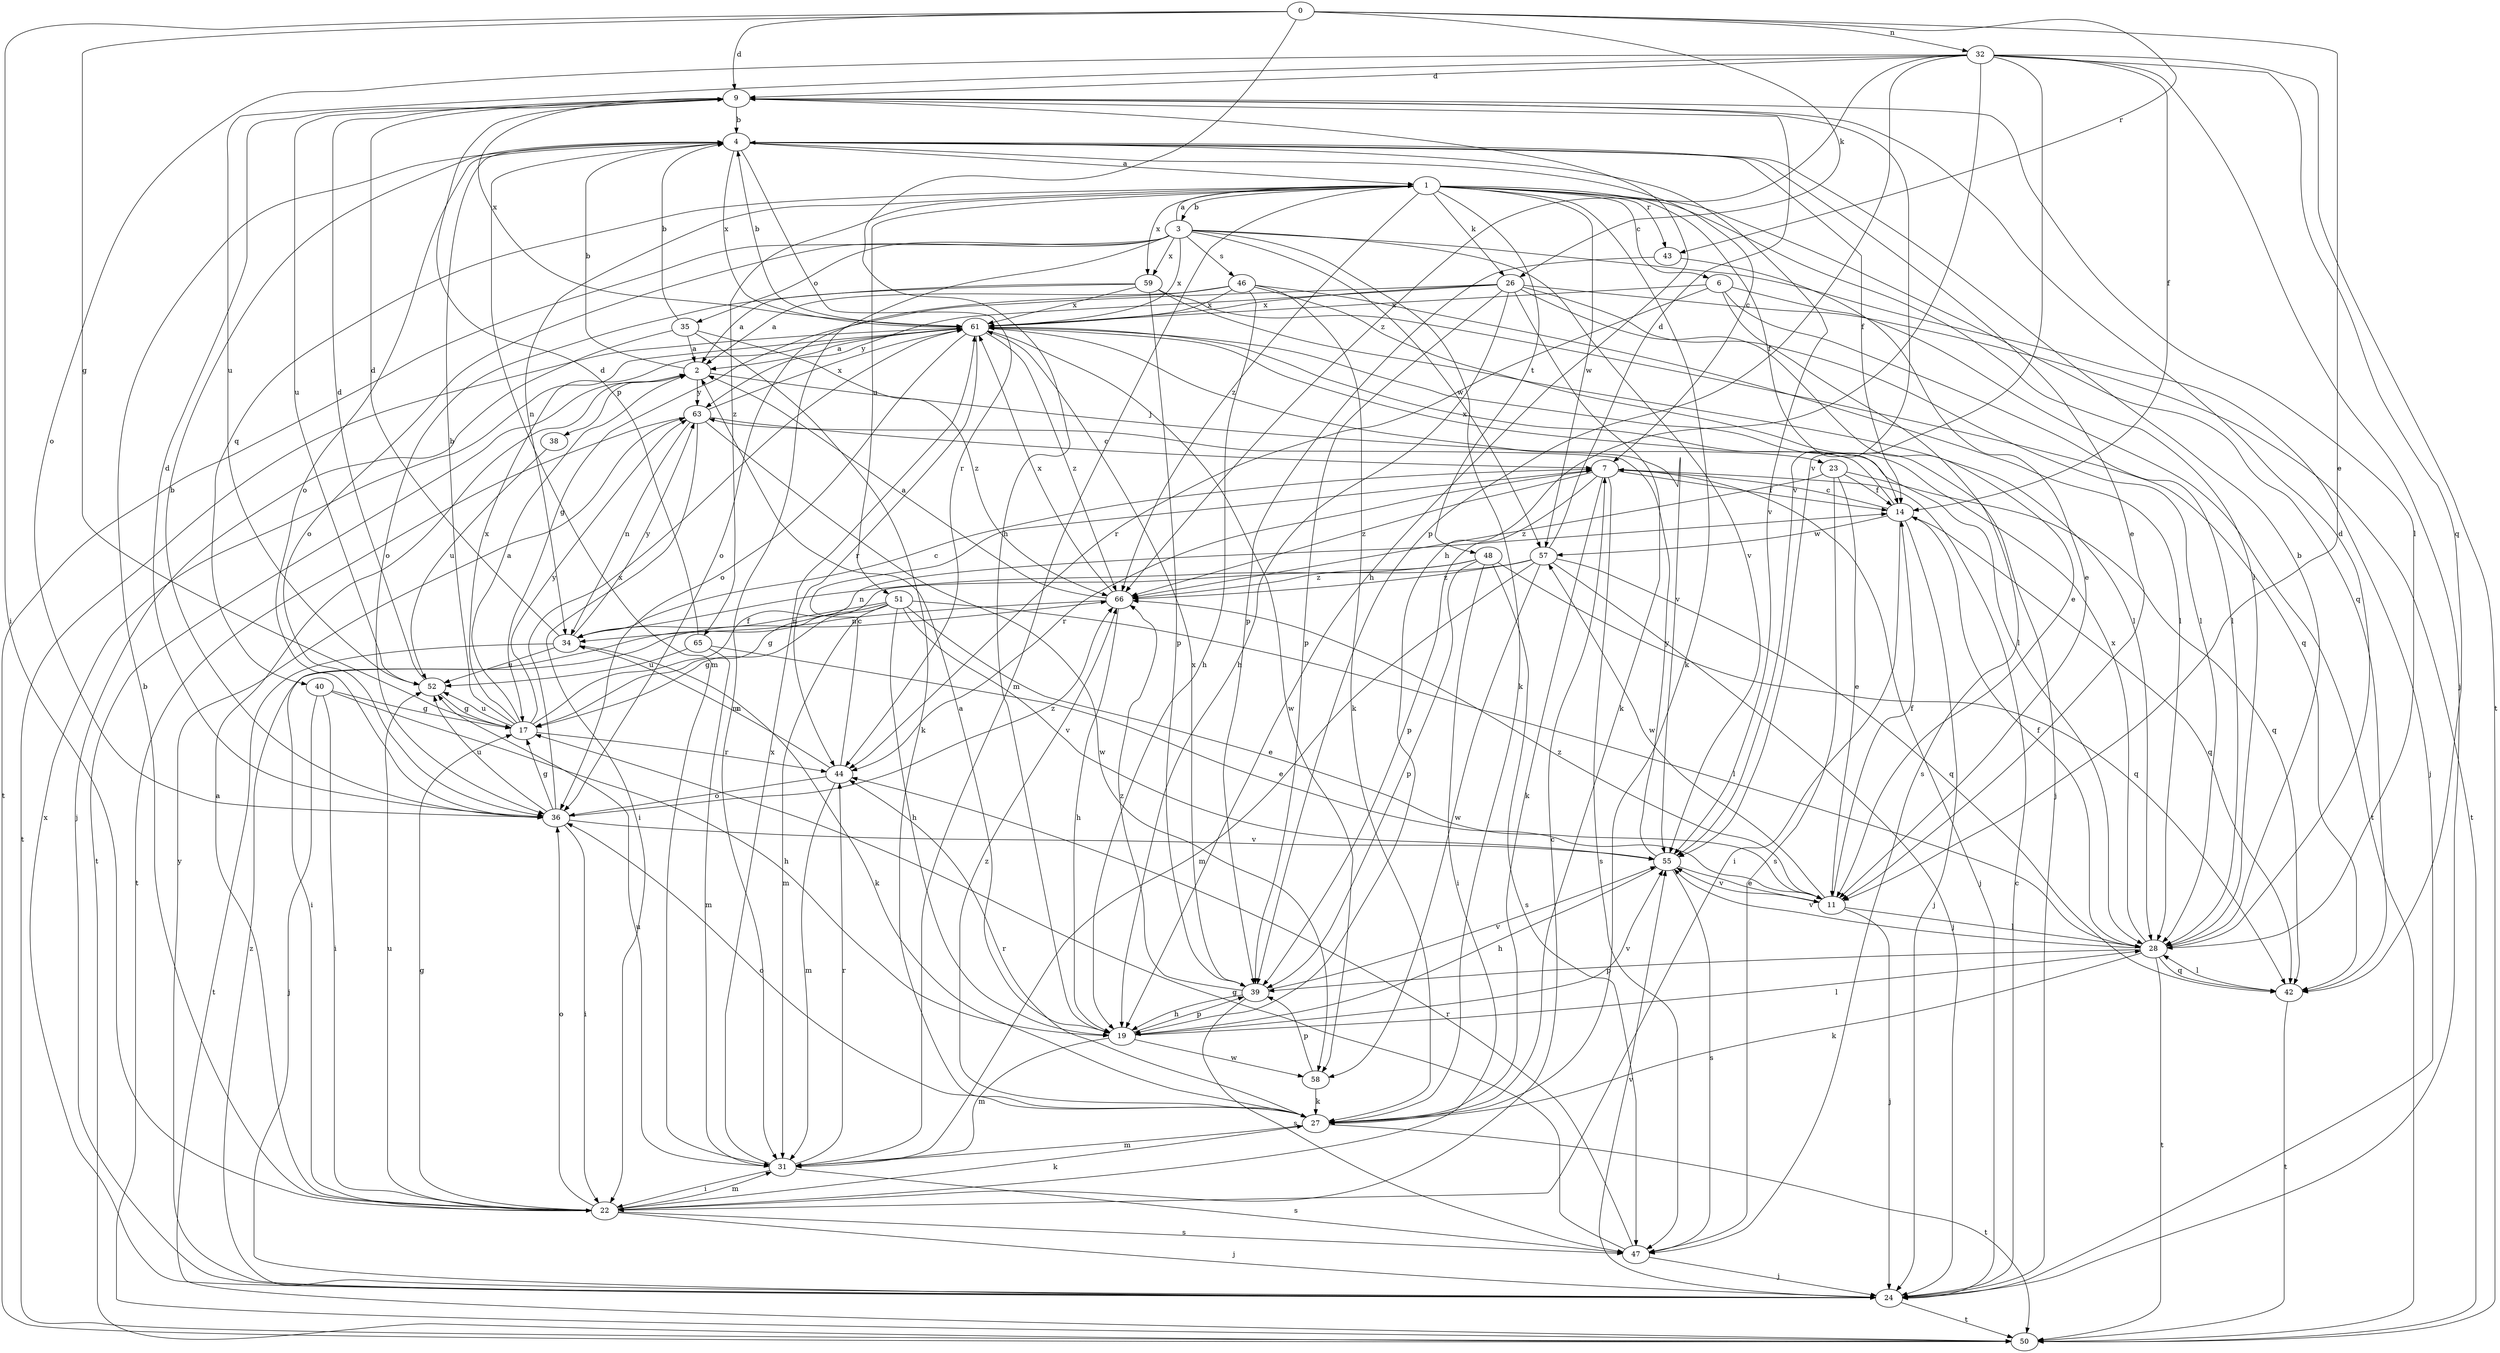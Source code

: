 strict digraph  {
0;
1;
2;
3;
4;
6;
7;
9;
11;
14;
17;
19;
22;
23;
24;
26;
27;
28;
31;
32;
34;
35;
36;
38;
39;
40;
42;
43;
44;
46;
47;
48;
50;
51;
52;
55;
57;
58;
59;
61;
63;
65;
66;
0 -> 9  [label=d];
0 -> 11  [label=e];
0 -> 17  [label=g];
0 -> 19  [label=h];
0 -> 22  [label=i];
0 -> 26  [label=k];
0 -> 32  [label=n];
0 -> 43  [label=r];
1 -> 3  [label=b];
1 -> 6  [label=c];
1 -> 14  [label=f];
1 -> 26  [label=k];
1 -> 27  [label=k];
1 -> 28  [label=l];
1 -> 31  [label=m];
1 -> 34  [label=n];
1 -> 40  [label=q];
1 -> 42  [label=q];
1 -> 43  [label=r];
1 -> 48  [label=t];
1 -> 51  [label=u];
1 -> 57  [label=w];
1 -> 59  [label=x];
1 -> 65  [label=z];
1 -> 66  [label=z];
2 -> 4  [label=b];
2 -> 23  [label=j];
2 -> 38  [label=p];
2 -> 50  [label=t];
2 -> 63  [label=y];
3 -> 1  [label=a];
3 -> 24  [label=j];
3 -> 27  [label=k];
3 -> 31  [label=m];
3 -> 35  [label=o];
3 -> 36  [label=o];
3 -> 46  [label=s];
3 -> 50  [label=t];
3 -> 55  [label=v];
3 -> 57  [label=w];
3 -> 59  [label=x];
3 -> 61  [label=x];
4 -> 1  [label=a];
4 -> 7  [label=c];
4 -> 11  [label=e];
4 -> 14  [label=f];
4 -> 31  [label=m];
4 -> 36  [label=o];
4 -> 44  [label=r];
4 -> 55  [label=v];
4 -> 61  [label=x];
6 -> 28  [label=l];
6 -> 44  [label=r];
6 -> 47  [label=s];
6 -> 50  [label=t];
6 -> 61  [label=x];
7 -> 14  [label=f];
7 -> 24  [label=j];
7 -> 27  [label=k];
7 -> 39  [label=p];
7 -> 44  [label=r];
7 -> 47  [label=s];
7 -> 66  [label=z];
9 -> 4  [label=b];
9 -> 19  [label=h];
9 -> 28  [label=l];
9 -> 52  [label=u];
9 -> 55  [label=v];
9 -> 61  [label=x];
11 -> 14  [label=f];
11 -> 24  [label=j];
11 -> 28  [label=l];
11 -> 55  [label=v];
11 -> 57  [label=w];
11 -> 66  [label=z];
14 -> 7  [label=c];
14 -> 22  [label=i];
14 -> 24  [label=j];
14 -> 42  [label=q];
14 -> 57  [label=w];
14 -> 61  [label=x];
17 -> 2  [label=a];
17 -> 4  [label=b];
17 -> 14  [label=f];
17 -> 44  [label=r];
17 -> 52  [label=u];
17 -> 61  [label=x];
17 -> 63  [label=y];
19 -> 2  [label=a];
19 -> 28  [label=l];
19 -> 31  [label=m];
19 -> 39  [label=p];
19 -> 55  [label=v];
19 -> 58  [label=w];
22 -> 2  [label=a];
22 -> 4  [label=b];
22 -> 7  [label=c];
22 -> 17  [label=g];
22 -> 24  [label=j];
22 -> 27  [label=k];
22 -> 31  [label=m];
22 -> 36  [label=o];
22 -> 47  [label=s];
22 -> 52  [label=u];
23 -> 11  [label=e];
23 -> 14  [label=f];
23 -> 42  [label=q];
23 -> 47  [label=s];
23 -> 66  [label=z];
24 -> 7  [label=c];
24 -> 50  [label=t];
24 -> 55  [label=v];
24 -> 61  [label=x];
24 -> 63  [label=y];
24 -> 66  [label=z];
26 -> 11  [label=e];
26 -> 17  [label=g];
26 -> 19  [label=h];
26 -> 27  [label=k];
26 -> 28  [label=l];
26 -> 39  [label=p];
26 -> 50  [label=t];
26 -> 61  [label=x];
26 -> 63  [label=y];
27 -> 31  [label=m];
27 -> 36  [label=o];
27 -> 44  [label=r];
27 -> 50  [label=t];
27 -> 66  [label=z];
28 -> 4  [label=b];
28 -> 9  [label=d];
28 -> 14  [label=f];
28 -> 27  [label=k];
28 -> 39  [label=p];
28 -> 42  [label=q];
28 -> 50  [label=t];
28 -> 55  [label=v];
28 -> 61  [label=x];
31 -> 22  [label=i];
31 -> 44  [label=r];
31 -> 47  [label=s];
31 -> 52  [label=u];
31 -> 61  [label=x];
32 -> 9  [label=d];
32 -> 14  [label=f];
32 -> 19  [label=h];
32 -> 24  [label=j];
32 -> 36  [label=o];
32 -> 39  [label=p];
32 -> 42  [label=q];
32 -> 50  [label=t];
32 -> 52  [label=u];
32 -> 55  [label=v];
32 -> 66  [label=z];
34 -> 7  [label=c];
34 -> 9  [label=d];
34 -> 27  [label=k];
34 -> 50  [label=t];
34 -> 52  [label=u];
34 -> 63  [label=y];
35 -> 2  [label=a];
35 -> 4  [label=b];
35 -> 24  [label=j];
35 -> 27  [label=k];
35 -> 66  [label=z];
36 -> 4  [label=b];
36 -> 9  [label=d];
36 -> 17  [label=g];
36 -> 22  [label=i];
36 -> 52  [label=u];
36 -> 55  [label=v];
36 -> 61  [label=x];
36 -> 66  [label=z];
38 -> 52  [label=u];
39 -> 19  [label=h];
39 -> 47  [label=s];
39 -> 55  [label=v];
39 -> 61  [label=x];
39 -> 66  [label=z];
40 -> 17  [label=g];
40 -> 19  [label=h];
40 -> 22  [label=i];
40 -> 24  [label=j];
42 -> 28  [label=l];
42 -> 50  [label=t];
43 -> 11  [label=e];
43 -> 39  [label=p];
44 -> 7  [label=c];
44 -> 31  [label=m];
44 -> 34  [label=n];
44 -> 36  [label=o];
46 -> 2  [label=a];
46 -> 19  [label=h];
46 -> 24  [label=j];
46 -> 27  [label=k];
46 -> 28  [label=l];
46 -> 36  [label=o];
46 -> 61  [label=x];
47 -> 17  [label=g];
47 -> 24  [label=j];
47 -> 44  [label=r];
48 -> 22  [label=i];
48 -> 34  [label=n];
48 -> 39  [label=p];
48 -> 42  [label=q];
48 -> 47  [label=s];
48 -> 66  [label=z];
51 -> 11  [label=e];
51 -> 17  [label=g];
51 -> 19  [label=h];
51 -> 22  [label=i];
51 -> 28  [label=l];
51 -> 31  [label=m];
51 -> 34  [label=n];
51 -> 55  [label=v];
52 -> 9  [label=d];
52 -> 17  [label=g];
55 -> 11  [label=e];
55 -> 19  [label=h];
55 -> 47  [label=s];
55 -> 63  [label=y];
57 -> 9  [label=d];
57 -> 17  [label=g];
57 -> 24  [label=j];
57 -> 31  [label=m];
57 -> 42  [label=q];
57 -> 58  [label=w];
57 -> 66  [label=z];
58 -> 27  [label=k];
58 -> 39  [label=p];
59 -> 2  [label=a];
59 -> 28  [label=l];
59 -> 36  [label=o];
59 -> 39  [label=p];
59 -> 42  [label=q];
59 -> 61  [label=x];
61 -> 2  [label=a];
61 -> 4  [label=b];
61 -> 28  [label=l];
61 -> 36  [label=o];
61 -> 44  [label=r];
61 -> 50  [label=t];
61 -> 55  [label=v];
61 -> 58  [label=w];
61 -> 66  [label=z];
63 -> 7  [label=c];
63 -> 22  [label=i];
63 -> 34  [label=n];
63 -> 50  [label=t];
63 -> 58  [label=w];
63 -> 61  [label=x];
65 -> 9  [label=d];
65 -> 11  [label=e];
65 -> 31  [label=m];
65 -> 52  [label=u];
66 -> 2  [label=a];
66 -> 19  [label=h];
66 -> 34  [label=n];
66 -> 61  [label=x];
}
